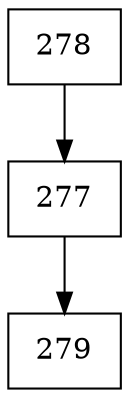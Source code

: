 digraph G {
  node [shape=record];
  node0 [label="{278}"];
  node0 -> node1;
  node1 [label="{277}"];
  node1 -> node2;
  node2 [label="{279}"];
}
